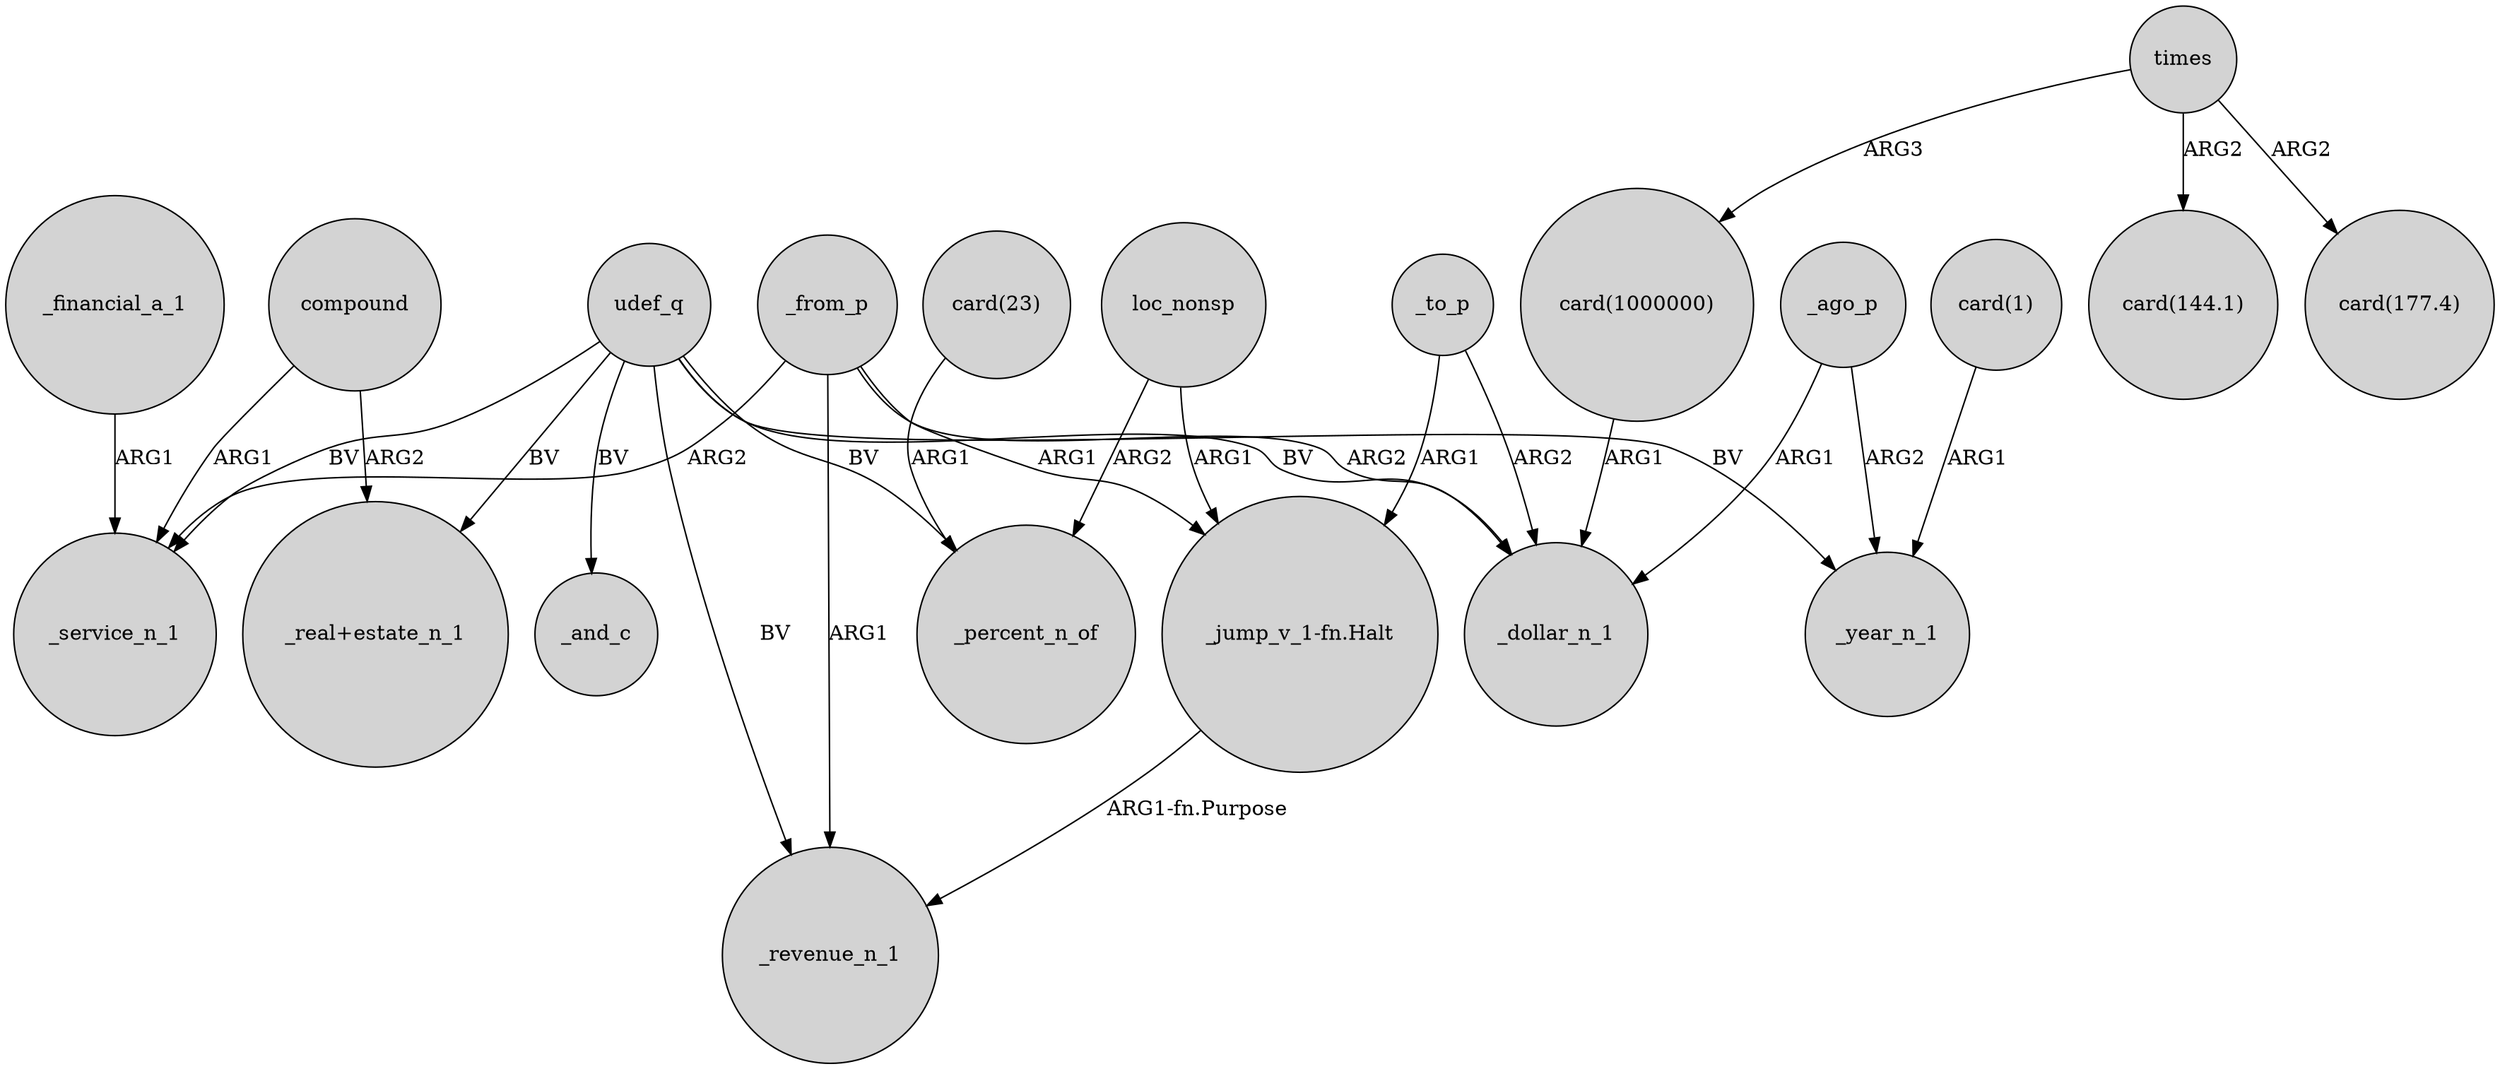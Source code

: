 digraph {
	node [shape=circle style=filled]
	udef_q -> _service_n_1 [label=BV]
	"_jump_v_1-fn.Halt" -> _revenue_n_1 [label="ARG1-fn.Purpose"]
	_ago_p -> _dollar_n_1 [label=ARG1]
	"card(1)" -> _year_n_1 [label=ARG1]
	_financial_a_1 -> _service_n_1 [label=ARG1]
	loc_nonsp -> "_jump_v_1-fn.Halt" [label=ARG1]
	times -> "card(1000000)" [label=ARG3]
	_from_p -> _service_n_1 [label=ARG2]
	_to_p -> _dollar_n_1 [label=ARG2]
	"card(23)" -> _percent_n_of [label=ARG1]
	compound -> "_real+estate_n_1" [label=ARG2]
	_from_p -> "_jump_v_1-fn.Halt" [label=ARG1]
	udef_q -> _and_c [label=BV]
	times -> "card(144.1)" [label=ARG2]
	udef_q -> _revenue_n_1 [label=BV]
	udef_q -> _percent_n_of [label=BV]
	udef_q -> _dollar_n_1 [label=BV]
	"card(1000000)" -> _dollar_n_1 [label=ARG1]
	_from_p -> _revenue_n_1 [label=ARG1]
	_ago_p -> _year_n_1 [label=ARG2]
	times -> "card(177.4)" [label=ARG2]
	udef_q -> _year_n_1 [label=BV]
	udef_q -> "_real+estate_n_1" [label=BV]
	compound -> _service_n_1 [label=ARG1]
	_from_p -> _dollar_n_1 [label=ARG2]
	_to_p -> "_jump_v_1-fn.Halt" [label=ARG1]
	loc_nonsp -> _percent_n_of [label=ARG2]
}
